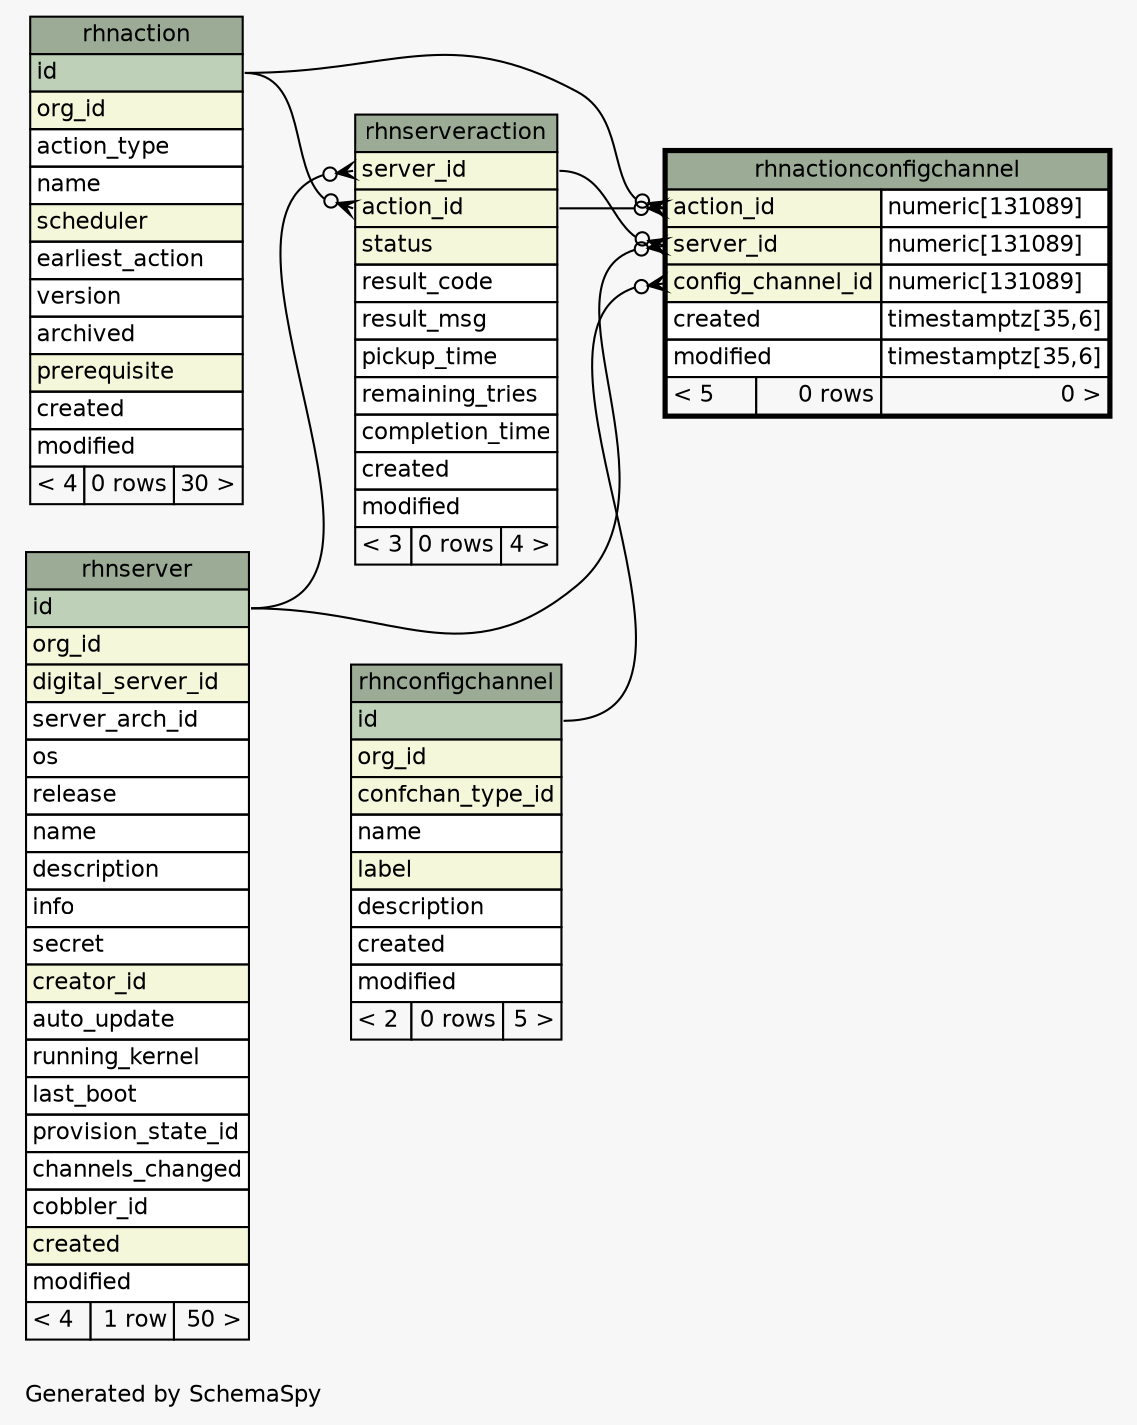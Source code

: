 // dot 2.26.0 on Linux 2.6.32-696.6.3.el6.x86_64
// SchemaSpy rev 590
digraph "oneDegreeRelationshipsDiagram" {
  graph [
    rankdir="RL"
    bgcolor="#f7f7f7"
    label="\nGenerated by SchemaSpy"
    labeljust="l"
    nodesep="0.18"
    ranksep="0.46"
    fontname="Helvetica"
    fontsize="11"
  ];
  node [
    fontname="Helvetica"
    fontsize="11"
    shape="plaintext"
  ];
  edge [
    arrowsize="0.8"
  ];
  "rhnactionconfigchannel":"action_id":w -> "rhnaction":"id":e [arrowhead=none dir=back arrowtail=crowodot];
  "rhnactionconfigchannel":"action_id":w -> "rhnserveraction":"action_id":e [arrowhead=none dir=back arrowtail=crowodot];
  "rhnactionconfigchannel":"config_channel_id":w -> "rhnconfigchannel":"id":e [arrowhead=none dir=back arrowtail=crowodot];
  "rhnactionconfigchannel":"server_id":w -> "rhnserver":"id":e [arrowhead=none dir=back arrowtail=crowodot];
  "rhnactionconfigchannel":"server_id":w -> "rhnserveraction":"server_id":e [arrowhead=none dir=back arrowtail=crowodot];
  "rhnserveraction":"action_id":w -> "rhnaction":"id":e [arrowhead=none dir=back arrowtail=crowodot];
  "rhnserveraction":"server_id":w -> "rhnserver":"id":e [arrowhead=none dir=back arrowtail=crowodot];
  "rhnaction" [
    label=<
    <TABLE BORDER="0" CELLBORDER="1" CELLSPACING="0" BGCOLOR="#ffffff">
      <TR><TD COLSPAN="3" BGCOLOR="#9bab96" ALIGN="CENTER">rhnaction</TD></TR>
      <TR><TD PORT="id" COLSPAN="3" BGCOLOR="#bed1b8" ALIGN="LEFT">id</TD></TR>
      <TR><TD PORT="org_id" COLSPAN="3" BGCOLOR="#f4f7da" ALIGN="LEFT">org_id</TD></TR>
      <TR><TD PORT="action_type" COLSPAN="3" ALIGN="LEFT">action_type</TD></TR>
      <TR><TD PORT="name" COLSPAN="3" ALIGN="LEFT">name</TD></TR>
      <TR><TD PORT="scheduler" COLSPAN="3" BGCOLOR="#f4f7da" ALIGN="LEFT">scheduler</TD></TR>
      <TR><TD PORT="earliest_action" COLSPAN="3" ALIGN="LEFT">earliest_action</TD></TR>
      <TR><TD PORT="version" COLSPAN="3" ALIGN="LEFT">version</TD></TR>
      <TR><TD PORT="archived" COLSPAN="3" ALIGN="LEFT">archived</TD></TR>
      <TR><TD PORT="prerequisite" COLSPAN="3" BGCOLOR="#f4f7da" ALIGN="LEFT">prerequisite</TD></TR>
      <TR><TD PORT="created" COLSPAN="3" ALIGN="LEFT">created</TD></TR>
      <TR><TD PORT="modified" COLSPAN="3" ALIGN="LEFT">modified</TD></TR>
      <TR><TD ALIGN="LEFT" BGCOLOR="#f7f7f7">&lt; 4</TD><TD ALIGN="RIGHT" BGCOLOR="#f7f7f7">0 rows</TD><TD ALIGN="RIGHT" BGCOLOR="#f7f7f7">30 &gt;</TD></TR>
    </TABLE>>
    URL="rhnaction.html"
    tooltip="rhnaction"
  ];
  "rhnactionconfigchannel" [
    label=<
    <TABLE BORDER="2" CELLBORDER="1" CELLSPACING="0" BGCOLOR="#ffffff">
      <TR><TD COLSPAN="3" BGCOLOR="#9bab96" ALIGN="CENTER">rhnactionconfigchannel</TD></TR>
      <TR><TD PORT="action_id" COLSPAN="2" BGCOLOR="#f4f7da" ALIGN="LEFT">action_id</TD><TD PORT="action_id.type" ALIGN="LEFT">numeric[131089]</TD></TR>
      <TR><TD PORT="server_id" COLSPAN="2" BGCOLOR="#f4f7da" ALIGN="LEFT">server_id</TD><TD PORT="server_id.type" ALIGN="LEFT">numeric[131089]</TD></TR>
      <TR><TD PORT="config_channel_id" COLSPAN="2" BGCOLOR="#f4f7da" ALIGN="LEFT">config_channel_id</TD><TD PORT="config_channel_id.type" ALIGN="LEFT">numeric[131089]</TD></TR>
      <TR><TD PORT="created" COLSPAN="2" ALIGN="LEFT">created</TD><TD PORT="created.type" ALIGN="LEFT">timestamptz[35,6]</TD></TR>
      <TR><TD PORT="modified" COLSPAN="2" ALIGN="LEFT">modified</TD><TD PORT="modified.type" ALIGN="LEFT">timestamptz[35,6]</TD></TR>
      <TR><TD ALIGN="LEFT" BGCOLOR="#f7f7f7">&lt; 5</TD><TD ALIGN="RIGHT" BGCOLOR="#f7f7f7">0 rows</TD><TD ALIGN="RIGHT" BGCOLOR="#f7f7f7">0 &gt;</TD></TR>
    </TABLE>>
    URL="rhnactionconfigchannel.html"
    tooltip="rhnactionconfigchannel"
  ];
  "rhnconfigchannel" [
    label=<
    <TABLE BORDER="0" CELLBORDER="1" CELLSPACING="0" BGCOLOR="#ffffff">
      <TR><TD COLSPAN="3" BGCOLOR="#9bab96" ALIGN="CENTER">rhnconfigchannel</TD></TR>
      <TR><TD PORT="id" COLSPAN="3" BGCOLOR="#bed1b8" ALIGN="LEFT">id</TD></TR>
      <TR><TD PORT="org_id" COLSPAN="3" BGCOLOR="#f4f7da" ALIGN="LEFT">org_id</TD></TR>
      <TR><TD PORT="confchan_type_id" COLSPAN="3" BGCOLOR="#f4f7da" ALIGN="LEFT">confchan_type_id</TD></TR>
      <TR><TD PORT="name" COLSPAN="3" ALIGN="LEFT">name</TD></TR>
      <TR><TD PORT="label" COLSPAN="3" BGCOLOR="#f4f7da" ALIGN="LEFT">label</TD></TR>
      <TR><TD PORT="description" COLSPAN="3" ALIGN="LEFT">description</TD></TR>
      <TR><TD PORT="created" COLSPAN="3" ALIGN="LEFT">created</TD></TR>
      <TR><TD PORT="modified" COLSPAN="3" ALIGN="LEFT">modified</TD></TR>
      <TR><TD ALIGN="LEFT" BGCOLOR="#f7f7f7">&lt; 2</TD><TD ALIGN="RIGHT" BGCOLOR="#f7f7f7">0 rows</TD><TD ALIGN="RIGHT" BGCOLOR="#f7f7f7">5 &gt;</TD></TR>
    </TABLE>>
    URL="rhnconfigchannel.html"
    tooltip="rhnconfigchannel"
  ];
  "rhnserver" [
    label=<
    <TABLE BORDER="0" CELLBORDER="1" CELLSPACING="0" BGCOLOR="#ffffff">
      <TR><TD COLSPAN="3" BGCOLOR="#9bab96" ALIGN="CENTER">rhnserver</TD></TR>
      <TR><TD PORT="id" COLSPAN="3" BGCOLOR="#bed1b8" ALIGN="LEFT">id</TD></TR>
      <TR><TD PORT="org_id" COLSPAN="3" BGCOLOR="#f4f7da" ALIGN="LEFT">org_id</TD></TR>
      <TR><TD PORT="digital_server_id" COLSPAN="3" BGCOLOR="#f4f7da" ALIGN="LEFT">digital_server_id</TD></TR>
      <TR><TD PORT="server_arch_id" COLSPAN="3" ALIGN="LEFT">server_arch_id</TD></TR>
      <TR><TD PORT="os" COLSPAN="3" ALIGN="LEFT">os</TD></TR>
      <TR><TD PORT="release" COLSPAN="3" ALIGN="LEFT">release</TD></TR>
      <TR><TD PORT="name" COLSPAN="3" ALIGN="LEFT">name</TD></TR>
      <TR><TD PORT="description" COLSPAN="3" ALIGN="LEFT">description</TD></TR>
      <TR><TD PORT="info" COLSPAN="3" ALIGN="LEFT">info</TD></TR>
      <TR><TD PORT="secret" COLSPAN="3" ALIGN="LEFT">secret</TD></TR>
      <TR><TD PORT="creator_id" COLSPAN="3" BGCOLOR="#f4f7da" ALIGN="LEFT">creator_id</TD></TR>
      <TR><TD PORT="auto_update" COLSPAN="3" ALIGN="LEFT">auto_update</TD></TR>
      <TR><TD PORT="running_kernel" COLSPAN="3" ALIGN="LEFT">running_kernel</TD></TR>
      <TR><TD PORT="last_boot" COLSPAN="3" ALIGN="LEFT">last_boot</TD></TR>
      <TR><TD PORT="provision_state_id" COLSPAN="3" ALIGN="LEFT">provision_state_id</TD></TR>
      <TR><TD PORT="channels_changed" COLSPAN="3" ALIGN="LEFT">channels_changed</TD></TR>
      <TR><TD PORT="cobbler_id" COLSPAN="3" ALIGN="LEFT">cobbler_id</TD></TR>
      <TR><TD PORT="created" COLSPAN="3" BGCOLOR="#f4f7da" ALIGN="LEFT">created</TD></TR>
      <TR><TD PORT="modified" COLSPAN="3" ALIGN="LEFT">modified</TD></TR>
      <TR><TD ALIGN="LEFT" BGCOLOR="#f7f7f7">&lt; 4</TD><TD ALIGN="RIGHT" BGCOLOR="#f7f7f7">1 row</TD><TD ALIGN="RIGHT" BGCOLOR="#f7f7f7">50 &gt;</TD></TR>
    </TABLE>>
    URL="rhnserver.html"
    tooltip="rhnserver"
  ];
  "rhnserveraction" [
    label=<
    <TABLE BORDER="0" CELLBORDER="1" CELLSPACING="0" BGCOLOR="#ffffff">
      <TR><TD COLSPAN="3" BGCOLOR="#9bab96" ALIGN="CENTER">rhnserveraction</TD></TR>
      <TR><TD PORT="server_id" COLSPAN="3" BGCOLOR="#f4f7da" ALIGN="LEFT">server_id</TD></TR>
      <TR><TD PORT="action_id" COLSPAN="3" BGCOLOR="#f4f7da" ALIGN="LEFT">action_id</TD></TR>
      <TR><TD PORT="status" COLSPAN="3" BGCOLOR="#f4f7da" ALIGN="LEFT">status</TD></TR>
      <TR><TD PORT="result_code" COLSPAN="3" ALIGN="LEFT">result_code</TD></TR>
      <TR><TD PORT="result_msg" COLSPAN="3" ALIGN="LEFT">result_msg</TD></TR>
      <TR><TD PORT="pickup_time" COLSPAN="3" ALIGN="LEFT">pickup_time</TD></TR>
      <TR><TD PORT="remaining_tries" COLSPAN="3" ALIGN="LEFT">remaining_tries</TD></TR>
      <TR><TD PORT="completion_time" COLSPAN="3" ALIGN="LEFT">completion_time</TD></TR>
      <TR><TD PORT="created" COLSPAN="3" ALIGN="LEFT">created</TD></TR>
      <TR><TD PORT="modified" COLSPAN="3" ALIGN="LEFT">modified</TD></TR>
      <TR><TD ALIGN="LEFT" BGCOLOR="#f7f7f7">&lt; 3</TD><TD ALIGN="RIGHT" BGCOLOR="#f7f7f7">0 rows</TD><TD ALIGN="RIGHT" BGCOLOR="#f7f7f7">4 &gt;</TD></TR>
    </TABLE>>
    URL="rhnserveraction.html"
    tooltip="rhnserveraction"
  ];
}
